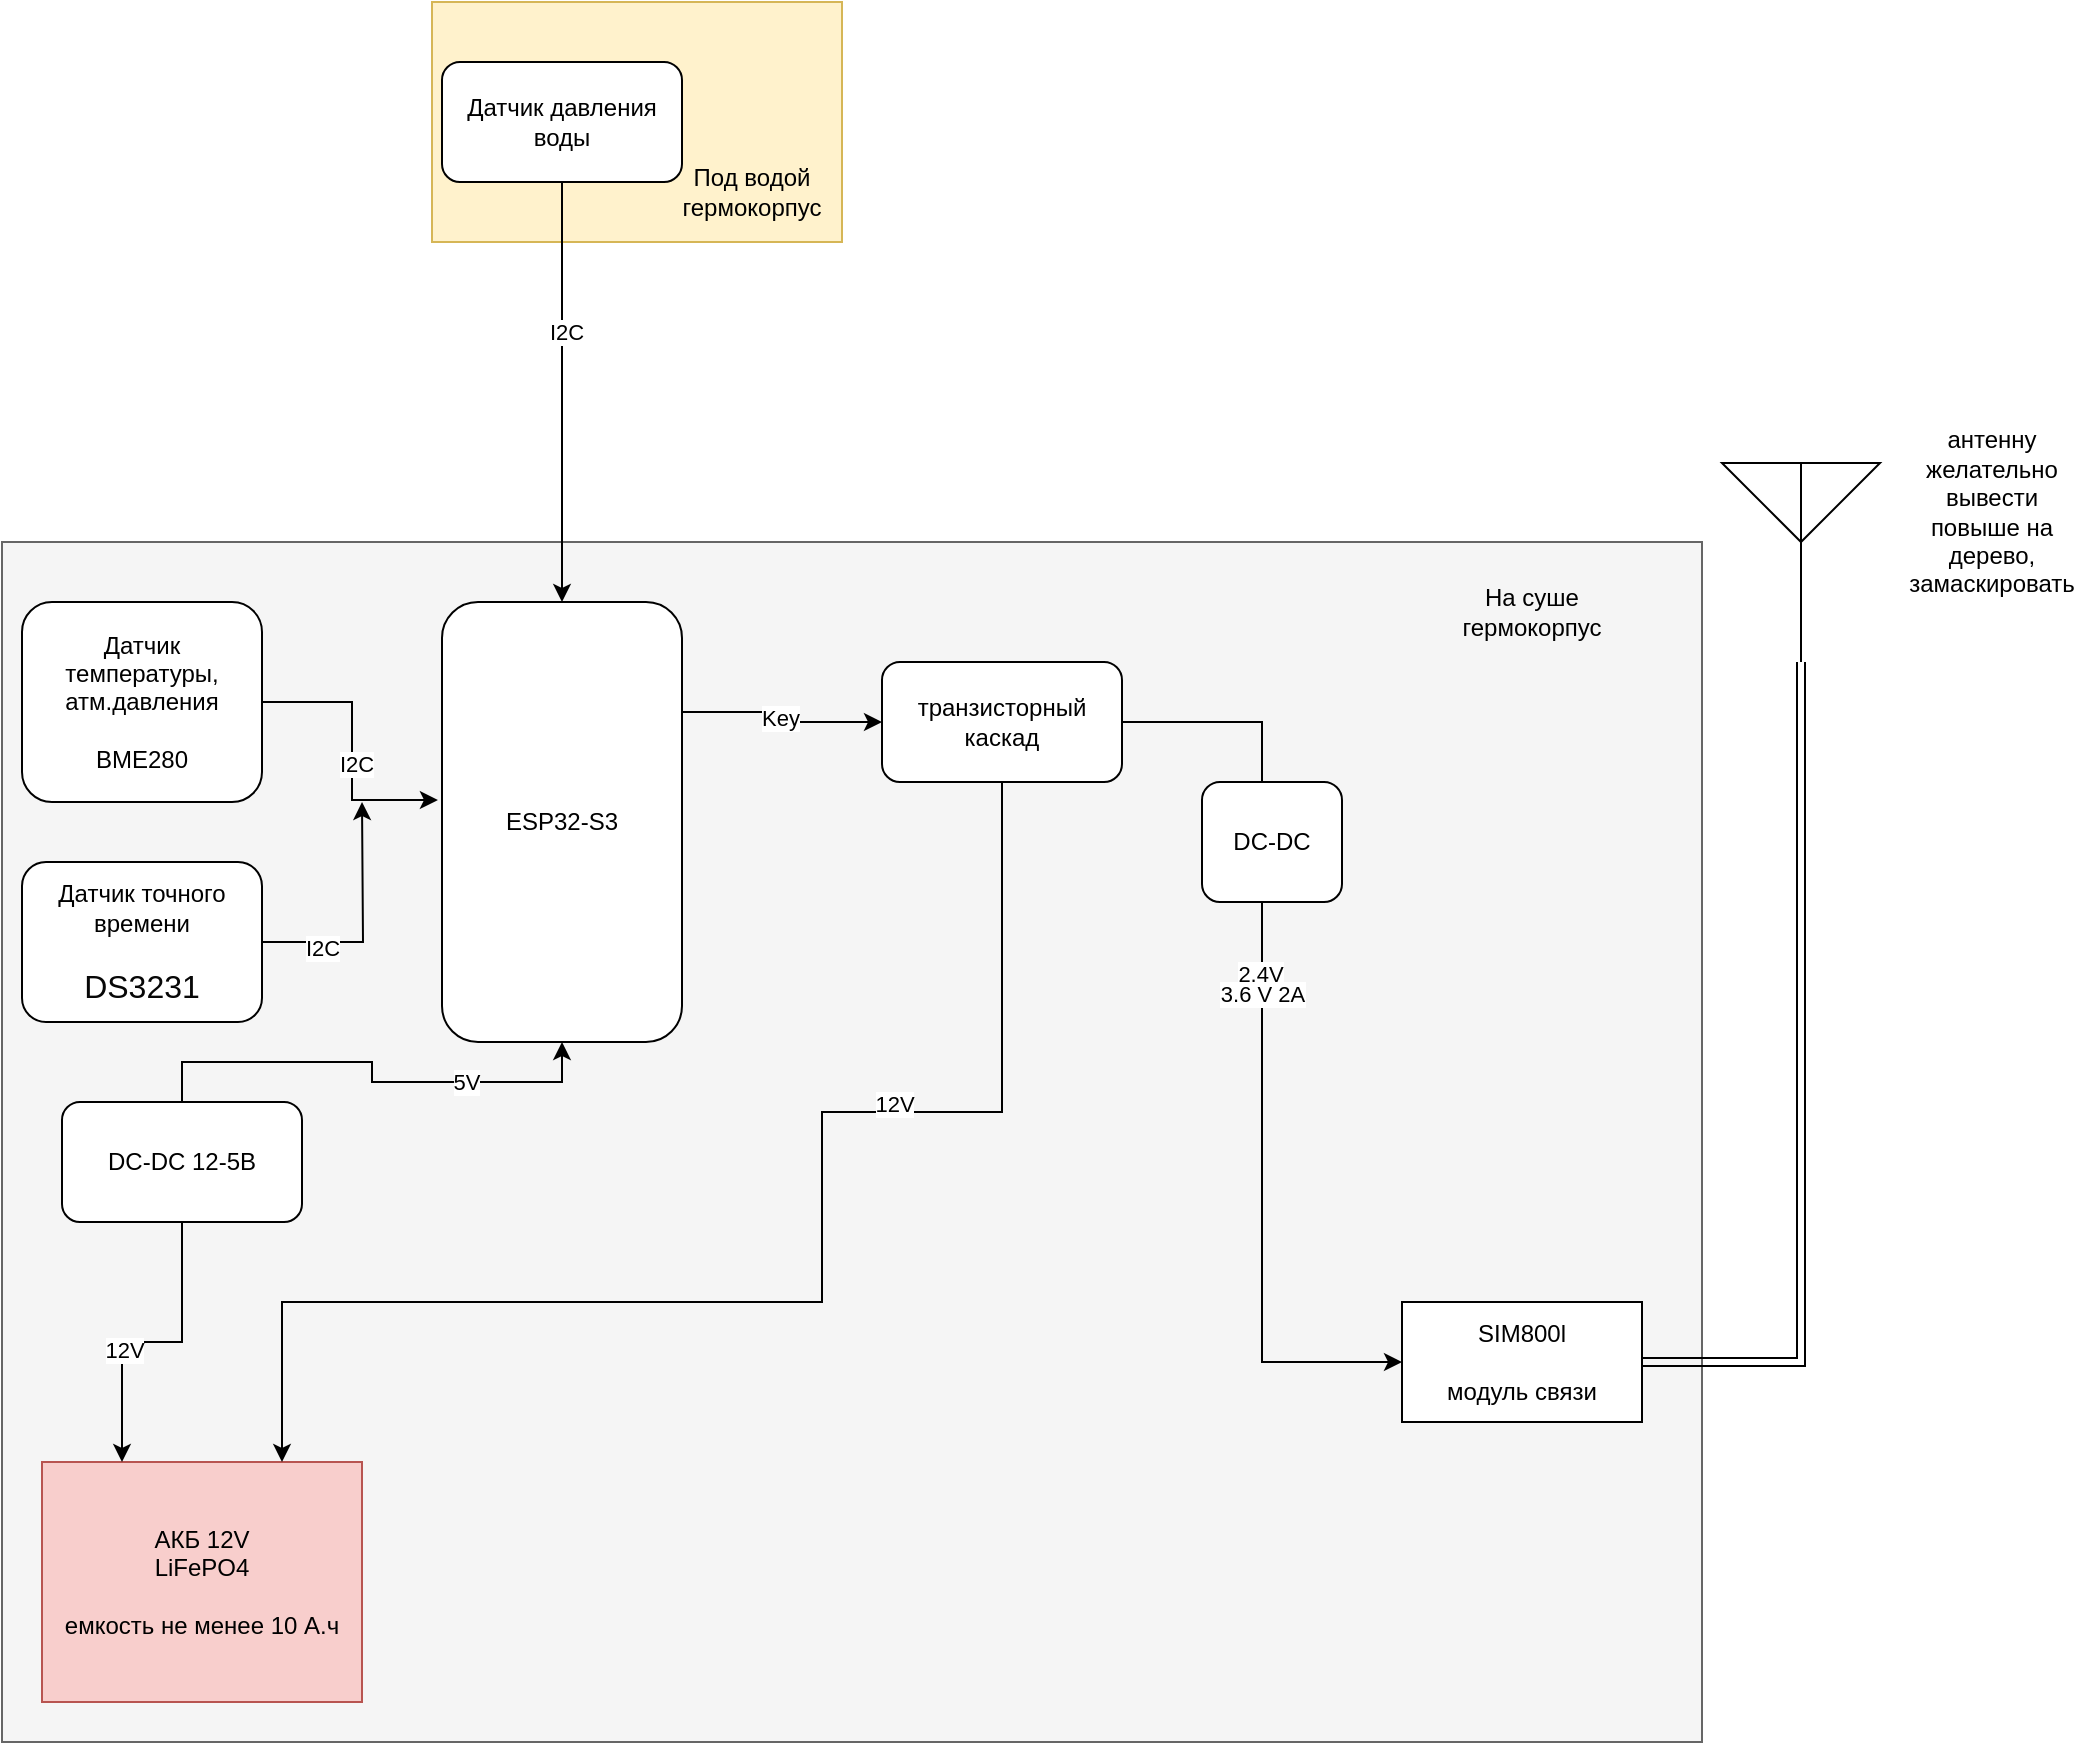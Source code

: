 <mxfile version="28.2.7">
  <diagram name="Страница — 1" id="bGo87sy_NIAcCg5xL4is">
    <mxGraphModel dx="2211" dy="2053" grid="1" gridSize="10" guides="1" tooltips="1" connect="1" arrows="1" fold="1" page="1" pageScale="1" pageWidth="827" pageHeight="1169" math="0" shadow="0">
      <root>
        <mxCell id="0" />
        <mxCell id="1" parent="0" />
        <mxCell id="boItzw7_etXdH4VOtd6Z-24" value="" style="rounded=0;whiteSpace=wrap;html=1;fillColor=#f5f5f5;fontColor=#333333;strokeColor=#666666;" vertex="1" parent="1">
          <mxGeometry x="-60" y="100" width="850" height="600" as="geometry" />
        </mxCell>
        <mxCell id="boItzw7_etXdH4VOtd6Z-25" style="edgeStyle=orthogonalEdgeStyle;rounded=0;orthogonalLoop=1;jettySize=auto;html=1;exitX=1;exitY=0.25;exitDx=0;exitDy=0;entryX=0;entryY=0.5;entryDx=0;entryDy=0;" edge="1" parent="1" source="boItzw7_etXdH4VOtd6Z-27" target="boItzw7_etXdH4VOtd6Z-39">
          <mxGeometry relative="1" as="geometry" />
        </mxCell>
        <mxCell id="boItzw7_etXdH4VOtd6Z-26" value="Key" style="edgeLabel;html=1;align=center;verticalAlign=middle;resizable=0;points=[];" vertex="1" connectable="0" parent="boItzw7_etXdH4VOtd6Z-25">
          <mxGeometry x="0.011" y="-1" relative="1" as="geometry">
            <mxPoint as="offset" />
          </mxGeometry>
        </mxCell>
        <mxCell id="boItzw7_etXdH4VOtd6Z-27" value="ESP32-S3" style="rounded=1;whiteSpace=wrap;html=1;" vertex="1" parent="1">
          <mxGeometry x="160" y="130" width="120" height="220" as="geometry" />
        </mxCell>
        <mxCell id="boItzw7_etXdH4VOtd6Z-28" value="Датчик температуры, атм.давления&lt;br&gt;&lt;br&gt;&lt;div&gt;BME280&lt;/div&gt;" style="rounded=1;whiteSpace=wrap;html=1;" vertex="1" parent="1">
          <mxGeometry x="-50" y="130" width="120" height="100" as="geometry" />
        </mxCell>
        <mxCell id="boItzw7_etXdH4VOtd6Z-29" value="АКБ 12V&lt;br&gt;LiFePO4&lt;div&gt;&lt;br&gt;емкость не менее 10 А.ч&lt;/div&gt;" style="rounded=0;whiteSpace=wrap;html=1;fillColor=#f8cecc;strokeColor=#b85450;direction=south;" vertex="1" parent="1">
          <mxGeometry x="-40" y="560" width="160" height="120" as="geometry" />
        </mxCell>
        <mxCell id="boItzw7_etXdH4VOtd6Z-30" style="edgeStyle=orthogonalEdgeStyle;rounded=0;orthogonalLoop=1;jettySize=auto;html=1;exitX=0.5;exitY=0;exitDx=0;exitDy=0;entryX=0.5;entryY=1;entryDx=0;entryDy=0;" edge="1" parent="1" source="boItzw7_etXdH4VOtd6Z-34" target="boItzw7_etXdH4VOtd6Z-27">
          <mxGeometry relative="1" as="geometry" />
        </mxCell>
        <mxCell id="boItzw7_etXdH4VOtd6Z-31" value="5V" style="edgeLabel;html=1;align=center;verticalAlign=middle;resizable=0;points=[];" vertex="1" connectable="0" parent="boItzw7_etXdH4VOtd6Z-30">
          <mxGeometry x="0.433" relative="1" as="geometry">
            <mxPoint as="offset" />
          </mxGeometry>
        </mxCell>
        <mxCell id="boItzw7_etXdH4VOtd6Z-32" style="edgeStyle=orthogonalEdgeStyle;rounded=0;orthogonalLoop=1;jettySize=auto;html=1;exitX=0.5;exitY=1;exitDx=0;exitDy=0;entryX=0;entryY=0.75;entryDx=0;entryDy=0;" edge="1" parent="1" source="boItzw7_etXdH4VOtd6Z-34" target="boItzw7_etXdH4VOtd6Z-29">
          <mxGeometry relative="1" as="geometry" />
        </mxCell>
        <mxCell id="boItzw7_etXdH4VOtd6Z-33" value="12V" style="edgeLabel;html=1;align=center;verticalAlign=middle;resizable=0;points=[];" vertex="1" connectable="0" parent="boItzw7_etXdH4VOtd6Z-32">
          <mxGeometry x="0.248" y="1" relative="1" as="geometry">
            <mxPoint as="offset" />
          </mxGeometry>
        </mxCell>
        <mxCell id="boItzw7_etXdH4VOtd6Z-34" value="DC-DC 12-5В" style="rounded=1;whiteSpace=wrap;html=1;" vertex="1" parent="1">
          <mxGeometry x="-30" y="380" width="120" height="60" as="geometry" />
        </mxCell>
        <mxCell id="boItzw7_etXdH4VOtd6Z-35" style="edgeStyle=orthogonalEdgeStyle;rounded=0;orthogonalLoop=1;jettySize=auto;html=1;exitX=1;exitY=0.5;exitDx=0;exitDy=0;entryX=0;entryY=0.5;entryDx=0;entryDy=0;" edge="1" parent="1" source="boItzw7_etXdH4VOtd6Z-39" target="boItzw7_etXdH4VOtd6Z-40">
          <mxGeometry relative="1" as="geometry" />
        </mxCell>
        <mxCell id="boItzw7_etXdH4VOtd6Z-36" value="2.4V" style="edgeLabel;html=1;align=center;verticalAlign=middle;resizable=0;points=[];" vertex="1" connectable="0" parent="boItzw7_etXdH4VOtd6Z-35">
          <mxGeometry x="-0.15" y="-1" relative="1" as="geometry">
            <mxPoint as="offset" />
          </mxGeometry>
        </mxCell>
        <mxCell id="boItzw7_etXdH4VOtd6Z-47" value="3.6 V 2А" style="edgeLabel;html=1;align=center;verticalAlign=middle;resizable=0;points=[];" vertex="1" connectable="0" parent="boItzw7_etXdH4VOtd6Z-35">
          <mxGeometry x="-0.107" relative="1" as="geometry">
            <mxPoint as="offset" />
          </mxGeometry>
        </mxCell>
        <mxCell id="boItzw7_etXdH4VOtd6Z-37" style="edgeStyle=orthogonalEdgeStyle;rounded=0;orthogonalLoop=1;jettySize=auto;html=1;exitX=0.75;exitY=1;exitDx=0;exitDy=0;entryX=0;entryY=0.25;entryDx=0;entryDy=0;" edge="1" parent="1" source="boItzw7_etXdH4VOtd6Z-39" target="boItzw7_etXdH4VOtd6Z-29">
          <mxGeometry relative="1" as="geometry">
            <Array as="points">
              <mxPoint x="470" y="210" />
              <mxPoint x="440" y="210" />
              <mxPoint x="440" y="385" />
              <mxPoint x="350" y="385" />
              <mxPoint x="350" y="480" />
              <mxPoint x="80" y="480" />
            </Array>
          </mxGeometry>
        </mxCell>
        <mxCell id="boItzw7_etXdH4VOtd6Z-38" value="12V" style="edgeLabel;html=1;align=center;verticalAlign=middle;resizable=0;points=[];" vertex="1" connectable="0" parent="boItzw7_etXdH4VOtd6Z-37">
          <mxGeometry x="-0.281" y="-4" relative="1" as="geometry">
            <mxPoint as="offset" />
          </mxGeometry>
        </mxCell>
        <mxCell id="boItzw7_etXdH4VOtd6Z-39" value="транзисторный каскад" style="rounded=1;whiteSpace=wrap;html=1;" vertex="1" parent="1">
          <mxGeometry x="380" y="160" width="120" height="60" as="geometry" />
        </mxCell>
        <mxCell id="boItzw7_etXdH4VOtd6Z-40" value="SIM800l&lt;br&gt;&lt;br&gt;модуль связи" style="rounded=0;whiteSpace=wrap;html=1;" vertex="1" parent="1">
          <mxGeometry x="640" y="480" width="120" height="60" as="geometry" />
        </mxCell>
        <mxCell id="boItzw7_etXdH4VOtd6Z-41" value="" style="verticalLabelPosition=bottom;shadow=0;dashed=0;align=center;html=1;verticalAlign=top;shape=mxgraph.electrical.radio.aerial_-_antenna_2;" vertex="1" parent="1">
          <mxGeometry x="800" y="60" width="79" height="100" as="geometry" />
        </mxCell>
        <mxCell id="boItzw7_etXdH4VOtd6Z-42" style="rounded=0;orthogonalLoop=1;jettySize=auto;html=1;exitX=1;exitY=0.5;exitDx=0;exitDy=0;entryX=0.5;entryY=1;entryDx=0;entryDy=0;entryPerimeter=0;edgeStyle=orthogonalEdgeStyle;shape=link;" edge="1" parent="1" source="boItzw7_etXdH4VOtd6Z-40" target="boItzw7_etXdH4VOtd6Z-41">
          <mxGeometry relative="1" as="geometry" />
        </mxCell>
        <mxCell id="boItzw7_etXdH4VOtd6Z-43" style="edgeStyle=orthogonalEdgeStyle;rounded=0;orthogonalLoop=1;jettySize=auto;html=1;exitX=1;exitY=0.5;exitDx=0;exitDy=0;entryX=-0.017;entryY=0.45;entryDx=0;entryDy=0;entryPerimeter=0;" edge="1" parent="1" source="boItzw7_etXdH4VOtd6Z-28" target="boItzw7_etXdH4VOtd6Z-27">
          <mxGeometry relative="1" as="geometry" />
        </mxCell>
        <mxCell id="boItzw7_etXdH4VOtd6Z-44" value="I2C" style="edgeLabel;html=1;align=center;verticalAlign=middle;resizable=0;points=[];" vertex="1" connectable="0" parent="boItzw7_etXdH4VOtd6Z-43">
          <mxGeometry x="0.112" y="2" relative="1" as="geometry">
            <mxPoint as="offset" />
          </mxGeometry>
        </mxCell>
        <mxCell id="boItzw7_etXdH4VOtd6Z-49" value="DC-DC" style="rounded=1;whiteSpace=wrap;html=1;" vertex="1" parent="1">
          <mxGeometry x="540" y="220" width="70" height="60" as="geometry" />
        </mxCell>
        <mxCell id="boItzw7_etXdH4VOtd6Z-51" style="edgeStyle=orthogonalEdgeStyle;rounded=0;orthogonalLoop=1;jettySize=auto;html=1;exitX=1;exitY=0.5;exitDx=0;exitDy=0;" edge="1" parent="1" source="boItzw7_etXdH4VOtd6Z-50">
          <mxGeometry relative="1" as="geometry">
            <mxPoint x="120" y="230" as="targetPoint" />
          </mxGeometry>
        </mxCell>
        <mxCell id="boItzw7_etXdH4VOtd6Z-52" value="I2C" style="edgeLabel;html=1;align=center;verticalAlign=middle;resizable=0;points=[];" vertex="1" connectable="0" parent="boItzw7_etXdH4VOtd6Z-51">
          <mxGeometry x="-0.509" y="-3" relative="1" as="geometry">
            <mxPoint as="offset" />
          </mxGeometry>
        </mxCell>
        <mxCell id="boItzw7_etXdH4VOtd6Z-50" value="Датчик точного времени&lt;br&gt;&lt;br&gt;&lt;span style=&quot;color: rgb(7, 7, 7); font-family: Onest, arial, sans-serif; font-size: 16px; text-align: start; background-color: rgb(255, 255, 255);&quot;&gt;DS3231&lt;/span&gt;" style="rounded=1;whiteSpace=wrap;html=1;" vertex="1" parent="1">
          <mxGeometry x="-50" y="260" width="120" height="80" as="geometry" />
        </mxCell>
        <mxCell id="boItzw7_etXdH4VOtd6Z-54" value="" style="rounded=0;whiteSpace=wrap;html=1;fillColor=#fff2cc;strokeColor=#d6b656;" vertex="1" parent="1">
          <mxGeometry x="155" y="-170" width="205" height="120" as="geometry" />
        </mxCell>
        <mxCell id="boItzw7_etXdH4VOtd6Z-56" style="edgeStyle=orthogonalEdgeStyle;rounded=0;orthogonalLoop=1;jettySize=auto;html=1;exitX=0.5;exitY=1;exitDx=0;exitDy=0;entryX=0.5;entryY=0;entryDx=0;entryDy=0;" edge="1" parent="1" source="boItzw7_etXdH4VOtd6Z-55" target="boItzw7_etXdH4VOtd6Z-27">
          <mxGeometry relative="1" as="geometry" />
        </mxCell>
        <mxCell id="boItzw7_etXdH4VOtd6Z-57" value="I2C" style="edgeLabel;html=1;align=center;verticalAlign=middle;resizable=0;points=[];" vertex="1" connectable="0" parent="boItzw7_etXdH4VOtd6Z-56">
          <mxGeometry x="-0.286" y="2" relative="1" as="geometry">
            <mxPoint as="offset" />
          </mxGeometry>
        </mxCell>
        <mxCell id="boItzw7_etXdH4VOtd6Z-55" value="Датчик давления воды" style="rounded=1;whiteSpace=wrap;html=1;" vertex="1" parent="1">
          <mxGeometry x="160" y="-140" width="120" height="60" as="geometry" />
        </mxCell>
        <mxCell id="boItzw7_etXdH4VOtd6Z-58" value="Под водой гермокорпус" style="text;html=1;whiteSpace=wrap;strokeColor=none;fillColor=none;align=center;verticalAlign=middle;rounded=0;" vertex="1" parent="1">
          <mxGeometry x="270" y="-90" width="90" height="30" as="geometry" />
        </mxCell>
        <mxCell id="boItzw7_etXdH4VOtd6Z-59" value="На суше гермокорпус" style="text;html=1;whiteSpace=wrap;strokeColor=none;fillColor=none;align=center;verticalAlign=middle;rounded=0;" vertex="1" parent="1">
          <mxGeometry x="660" y="120" width="90" height="30" as="geometry" />
        </mxCell>
        <mxCell id="boItzw7_etXdH4VOtd6Z-60" value="антенну желательно вывести повыше на дерево, замаскировать" style="text;html=1;whiteSpace=wrap;strokeColor=none;fillColor=none;align=center;verticalAlign=middle;rounded=0;" vertex="1" parent="1">
          <mxGeometry x="890" y="70" width="90" height="30" as="geometry" />
        </mxCell>
      </root>
    </mxGraphModel>
  </diagram>
</mxfile>
